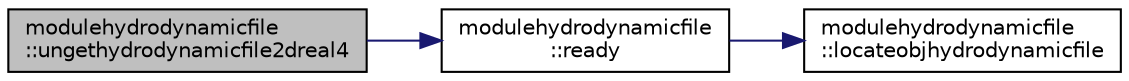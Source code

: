 digraph "modulehydrodynamicfile::ungethydrodynamicfile2dreal4"
{
 // LATEX_PDF_SIZE
  edge [fontname="Helvetica",fontsize="10",labelfontname="Helvetica",labelfontsize="10"];
  node [fontname="Helvetica",fontsize="10",shape=record];
  rankdir="LR";
  Node1 [label="modulehydrodynamicfile\l::ungethydrodynamicfile2dreal4",height=0.2,width=0.4,color="black", fillcolor="grey75", style="filled", fontcolor="black",tooltip=" "];
  Node1 -> Node2 [color="midnightblue",fontsize="10",style="solid"];
  Node2 [label="modulehydrodynamicfile\l::ready",height=0.2,width=0.4,color="black", fillcolor="white", style="filled",URL="$namespacemodulehydrodynamicfile.html#ab74a3df233aec6594db3ce069b1a2c25",tooltip=" "];
  Node2 -> Node3 [color="midnightblue",fontsize="10",style="solid"];
  Node3 [label="modulehydrodynamicfile\l::locateobjhydrodynamicfile",height=0.2,width=0.4,color="black", fillcolor="white", style="filled",URL="$namespacemodulehydrodynamicfile.html#aa662fd4d0a1262940a320a6801dbe247",tooltip=" "];
}

